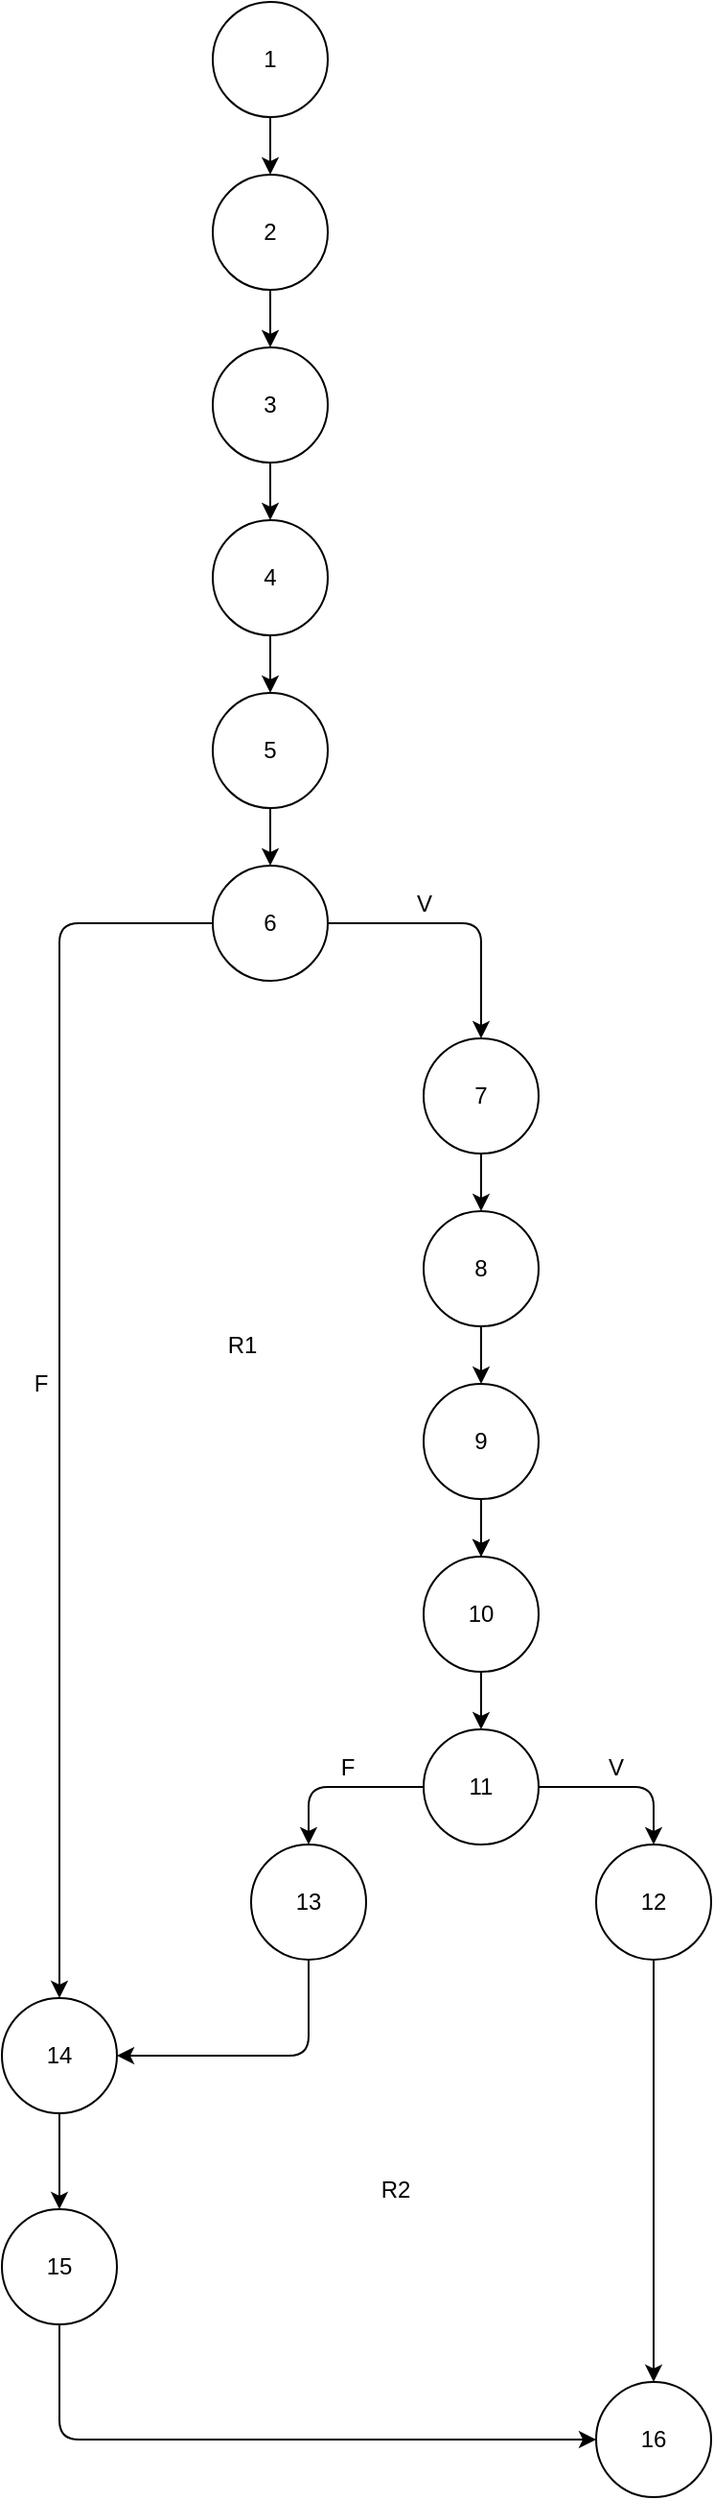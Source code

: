 <mxfile version="14.8.3" type="github">
  <diagram id="XE6sJf5T8uf_wFqPxUdU" name="Page-1">
    <mxGraphModel dx="1038" dy="587" grid="1" gridSize="10" guides="1" tooltips="1" connect="1" arrows="1" fold="1" page="1" pageScale="1" pageWidth="850" pageHeight="1100" math="0" shadow="0">
      <root>
        <mxCell id="0" />
        <mxCell id="1" parent="0" />
        <mxCell id="oRcW_YH9L-Gpv4BiR_Wo-1" value="1" style="ellipse;whiteSpace=wrap;html=1;aspect=fixed;" vertex="1" parent="1">
          <mxGeometry x="340" y="100" width="60" height="60" as="geometry" />
        </mxCell>
        <mxCell id="oRcW_YH9L-Gpv4BiR_Wo-2" value="2" style="ellipse;whiteSpace=wrap;html=1;aspect=fixed;" vertex="1" parent="1">
          <mxGeometry x="340" y="190" width="60" height="60" as="geometry" />
        </mxCell>
        <mxCell id="oRcW_YH9L-Gpv4BiR_Wo-9" value="3" style="ellipse;whiteSpace=wrap;html=1;aspect=fixed;" vertex="1" parent="1">
          <mxGeometry x="340" y="280" width="60" height="60" as="geometry" />
        </mxCell>
        <mxCell id="oRcW_YH9L-Gpv4BiR_Wo-10" value="4" style="ellipse;whiteSpace=wrap;html=1;aspect=fixed;" vertex="1" parent="1">
          <mxGeometry x="340" y="370" width="60" height="60" as="geometry" />
        </mxCell>
        <mxCell id="oRcW_YH9L-Gpv4BiR_Wo-11" value="" style="endArrow=classic;html=1;exitX=0.5;exitY=1;exitDx=0;exitDy=0;entryX=0.5;entryY=0;entryDx=0;entryDy=0;" edge="1" parent="1" source="oRcW_YH9L-Gpv4BiR_Wo-1" target="oRcW_YH9L-Gpv4BiR_Wo-2">
          <mxGeometry width="50" height="50" relative="1" as="geometry">
            <mxPoint x="300" y="230" as="sourcePoint" />
            <mxPoint x="350" y="180" as="targetPoint" />
          </mxGeometry>
        </mxCell>
        <mxCell id="oRcW_YH9L-Gpv4BiR_Wo-12" value="" style="endArrow=classic;html=1;exitX=0.5;exitY=1;exitDx=0;exitDy=0;entryX=0.5;entryY=0;entryDx=0;entryDy=0;" edge="1" parent="1" source="oRcW_YH9L-Gpv4BiR_Wo-2" target="oRcW_YH9L-Gpv4BiR_Wo-9">
          <mxGeometry width="50" height="50" relative="1" as="geometry">
            <mxPoint x="380" y="170" as="sourcePoint" />
            <mxPoint x="380" y="200" as="targetPoint" />
          </mxGeometry>
        </mxCell>
        <mxCell id="oRcW_YH9L-Gpv4BiR_Wo-13" value="" style="endArrow=classic;html=1;exitX=0.5;exitY=1;exitDx=0;exitDy=0;entryX=0.5;entryY=0;entryDx=0;entryDy=0;" edge="1" parent="1" source="oRcW_YH9L-Gpv4BiR_Wo-9" target="oRcW_YH9L-Gpv4BiR_Wo-10">
          <mxGeometry width="50" height="50" relative="1" as="geometry">
            <mxPoint x="380" y="260" as="sourcePoint" />
            <mxPoint x="380" y="290" as="targetPoint" />
          </mxGeometry>
        </mxCell>
        <mxCell id="oRcW_YH9L-Gpv4BiR_Wo-15" value="5" style="ellipse;whiteSpace=wrap;html=1;aspect=fixed;" vertex="1" parent="1">
          <mxGeometry x="340" y="460" width="60" height="60" as="geometry" />
        </mxCell>
        <mxCell id="oRcW_YH9L-Gpv4BiR_Wo-16" value="" style="endArrow=classic;html=1;exitX=0.5;exitY=1;exitDx=0;exitDy=0;entryX=0.5;entryY=0;entryDx=0;entryDy=0;" edge="1" parent="1" target="oRcW_YH9L-Gpv4BiR_Wo-15">
          <mxGeometry width="50" height="50" relative="1" as="geometry">
            <mxPoint x="370" y="430" as="sourcePoint" />
            <mxPoint x="380" y="380" as="targetPoint" />
          </mxGeometry>
        </mxCell>
        <mxCell id="oRcW_YH9L-Gpv4BiR_Wo-17" value="6" style="ellipse;whiteSpace=wrap;html=1;aspect=fixed;" vertex="1" parent="1">
          <mxGeometry x="340" y="550" width="60" height="60" as="geometry" />
        </mxCell>
        <mxCell id="oRcW_YH9L-Gpv4BiR_Wo-18" value="" style="endArrow=classic;html=1;exitX=0.5;exitY=1;exitDx=0;exitDy=0;entryX=0.5;entryY=0;entryDx=0;entryDy=0;" edge="1" parent="1" target="oRcW_YH9L-Gpv4BiR_Wo-17">
          <mxGeometry width="50" height="50" relative="1" as="geometry">
            <mxPoint x="370" y="520" as="sourcePoint" />
            <mxPoint x="380" y="470" as="targetPoint" />
          </mxGeometry>
        </mxCell>
        <mxCell id="oRcW_YH9L-Gpv4BiR_Wo-19" value="" style="endArrow=classic;html=1;exitX=0;exitY=0.5;exitDx=0;exitDy=0;entryX=0.5;entryY=0;entryDx=0;entryDy=0;" edge="1" parent="1" source="oRcW_YH9L-Gpv4BiR_Wo-17" target="oRcW_YH9L-Gpv4BiR_Wo-20">
          <mxGeometry width="50" height="50" relative="1" as="geometry">
            <mxPoint x="270" y="670" as="sourcePoint" />
            <mxPoint x="320" y="620" as="targetPoint" />
            <Array as="points">
              <mxPoint x="260" y="580" />
            </Array>
          </mxGeometry>
        </mxCell>
        <mxCell id="oRcW_YH9L-Gpv4BiR_Wo-20" value="14" style="ellipse;whiteSpace=wrap;html=1;aspect=fixed;" vertex="1" parent="1">
          <mxGeometry x="230" y="1140" width="60" height="60" as="geometry" />
        </mxCell>
        <mxCell id="oRcW_YH9L-Gpv4BiR_Wo-21" value="7" style="ellipse;whiteSpace=wrap;html=1;aspect=fixed;" vertex="1" parent="1">
          <mxGeometry x="450" y="640" width="60" height="60" as="geometry" />
        </mxCell>
        <mxCell id="oRcW_YH9L-Gpv4BiR_Wo-22" value="" style="endArrow=classic;html=1;exitX=1;exitY=0.5;exitDx=0;exitDy=0;entryX=0.5;entryY=0;entryDx=0;entryDy=0;" edge="1" parent="1" source="oRcW_YH9L-Gpv4BiR_Wo-17" target="oRcW_YH9L-Gpv4BiR_Wo-21">
          <mxGeometry width="50" height="50" relative="1" as="geometry">
            <mxPoint x="350" y="590" as="sourcePoint" />
            <mxPoint x="270" y="650" as="targetPoint" />
            <Array as="points">
              <mxPoint x="480" y="580" />
            </Array>
          </mxGeometry>
        </mxCell>
        <mxCell id="oRcW_YH9L-Gpv4BiR_Wo-23" value="8" style="ellipse;whiteSpace=wrap;html=1;aspect=fixed;" vertex="1" parent="1">
          <mxGeometry x="450" y="730" width="60" height="60" as="geometry" />
        </mxCell>
        <mxCell id="oRcW_YH9L-Gpv4BiR_Wo-24" value="" style="endArrow=classic;html=1;exitX=0.5;exitY=1;exitDx=0;exitDy=0;entryX=0.5;entryY=0;entryDx=0;entryDy=0;" edge="1" parent="1" source="oRcW_YH9L-Gpv4BiR_Wo-21" target="oRcW_YH9L-Gpv4BiR_Wo-23">
          <mxGeometry width="50" height="50" relative="1" as="geometry">
            <mxPoint x="380" y="530" as="sourcePoint" />
            <mxPoint x="380" y="560" as="targetPoint" />
          </mxGeometry>
        </mxCell>
        <mxCell id="oRcW_YH9L-Gpv4BiR_Wo-39" value="" style="edgeStyle=orthogonalEdgeStyle;rounded=0;orthogonalLoop=1;jettySize=auto;html=1;" edge="1" parent="1" source="oRcW_YH9L-Gpv4BiR_Wo-25" target="oRcW_YH9L-Gpv4BiR_Wo-27">
          <mxGeometry relative="1" as="geometry" />
        </mxCell>
        <mxCell id="oRcW_YH9L-Gpv4BiR_Wo-25" value="9" style="ellipse;whiteSpace=wrap;html=1;aspect=fixed;" vertex="1" parent="1">
          <mxGeometry x="450" y="820" width="60" height="60" as="geometry" />
        </mxCell>
        <mxCell id="oRcW_YH9L-Gpv4BiR_Wo-26" value="" style="endArrow=classic;html=1;exitX=0.5;exitY=1;exitDx=0;exitDy=0;entryX=0.5;entryY=0;entryDx=0;entryDy=0;" edge="1" parent="1" target="oRcW_YH9L-Gpv4BiR_Wo-25">
          <mxGeometry width="50" height="50" relative="1" as="geometry">
            <mxPoint x="480" y="790" as="sourcePoint" />
            <mxPoint x="380" y="650" as="targetPoint" />
          </mxGeometry>
        </mxCell>
        <mxCell id="oRcW_YH9L-Gpv4BiR_Wo-27" value="10" style="ellipse;whiteSpace=wrap;html=1;aspect=fixed;" vertex="1" parent="1">
          <mxGeometry x="450" y="910" width="60" height="60" as="geometry" />
        </mxCell>
        <mxCell id="oRcW_YH9L-Gpv4BiR_Wo-28" value="" style="endArrow=classic;html=1;exitX=0.5;exitY=1;exitDx=0;exitDy=0;entryX=0.5;entryY=0;entryDx=0;entryDy=0;" edge="1" parent="1" target="oRcW_YH9L-Gpv4BiR_Wo-27">
          <mxGeometry width="50" height="50" relative="1" as="geometry">
            <mxPoint x="480" y="880" as="sourcePoint" />
            <mxPoint x="380" y="740" as="targetPoint" />
          </mxGeometry>
        </mxCell>
        <mxCell id="oRcW_YH9L-Gpv4BiR_Wo-29" value="11" style="ellipse;whiteSpace=wrap;html=1;aspect=fixed;" vertex="1" parent="1">
          <mxGeometry x="450" y="1000" width="60" height="60" as="geometry" />
        </mxCell>
        <mxCell id="oRcW_YH9L-Gpv4BiR_Wo-30" value="" style="endArrow=classic;html=1;exitX=0.5;exitY=1;exitDx=0;exitDy=0;entryX=0.5;entryY=0;entryDx=0;entryDy=0;" edge="1" parent="1" target="oRcW_YH9L-Gpv4BiR_Wo-29" source="oRcW_YH9L-Gpv4BiR_Wo-27">
          <mxGeometry width="50" height="50" relative="1" as="geometry">
            <mxPoint x="480" y="980" as="sourcePoint" />
            <mxPoint x="380" y="840" as="targetPoint" />
          </mxGeometry>
        </mxCell>
        <mxCell id="oRcW_YH9L-Gpv4BiR_Wo-31" value="13" style="ellipse;whiteSpace=wrap;html=1;aspect=fixed;" vertex="1" parent="1">
          <mxGeometry x="360" y="1060" width="60" height="60" as="geometry" />
        </mxCell>
        <mxCell id="oRcW_YH9L-Gpv4BiR_Wo-32" value="" style="endArrow=classic;html=1;exitX=0;exitY=0.5;exitDx=0;exitDy=0;entryX=0.5;entryY=0;entryDx=0;entryDy=0;" edge="1" parent="1" source="oRcW_YH9L-Gpv4BiR_Wo-29" target="oRcW_YH9L-Gpv4BiR_Wo-31">
          <mxGeometry width="50" height="50" relative="1" as="geometry">
            <mxPoint x="370" y="1020" as="sourcePoint" />
            <mxPoint x="420" y="970" as="targetPoint" />
            <Array as="points">
              <mxPoint x="390" y="1030" />
            </Array>
          </mxGeometry>
        </mxCell>
        <mxCell id="oRcW_YH9L-Gpv4BiR_Wo-33" value="" style="endArrow=classic;html=1;exitX=0.5;exitY=1;exitDx=0;exitDy=0;entryX=1;entryY=0.5;entryDx=0;entryDy=0;" edge="1" parent="1" source="oRcW_YH9L-Gpv4BiR_Wo-31" target="oRcW_YH9L-Gpv4BiR_Wo-20">
          <mxGeometry width="50" height="50" relative="1" as="geometry">
            <mxPoint x="330" y="1060" as="sourcePoint" />
            <mxPoint x="380" y="1010" as="targetPoint" />
            <Array as="points">
              <mxPoint x="390" y="1170" />
            </Array>
          </mxGeometry>
        </mxCell>
        <mxCell id="oRcW_YH9L-Gpv4BiR_Wo-34" value="15" style="ellipse;whiteSpace=wrap;html=1;aspect=fixed;" vertex="1" parent="1">
          <mxGeometry x="230" y="1250" width="60" height="60" as="geometry" />
        </mxCell>
        <mxCell id="oRcW_YH9L-Gpv4BiR_Wo-35" value="" style="endArrow=classic;html=1;exitX=0.5;exitY=1;exitDx=0;exitDy=0;entryX=0.5;entryY=0;entryDx=0;entryDy=0;" edge="1" parent="1" source="oRcW_YH9L-Gpv4BiR_Wo-20" target="oRcW_YH9L-Gpv4BiR_Wo-34">
          <mxGeometry width="50" height="50" relative="1" as="geometry">
            <mxPoint x="220" y="1310" as="sourcePoint" />
            <mxPoint x="270" y="1260" as="targetPoint" />
          </mxGeometry>
        </mxCell>
        <mxCell id="oRcW_YH9L-Gpv4BiR_Wo-36" value="12" style="ellipse;whiteSpace=wrap;html=1;aspect=fixed;" vertex="1" parent="1">
          <mxGeometry x="540" y="1060" width="60" height="60" as="geometry" />
        </mxCell>
        <mxCell id="oRcW_YH9L-Gpv4BiR_Wo-37" value="" style="endArrow=classic;html=1;exitX=1;exitY=0.5;exitDx=0;exitDy=0;entryX=0.5;entryY=0;entryDx=0;entryDy=0;" edge="1" parent="1" target="oRcW_YH9L-Gpv4BiR_Wo-36" source="oRcW_YH9L-Gpv4BiR_Wo-29">
          <mxGeometry width="50" height="50" relative="1" as="geometry">
            <mxPoint x="630" y="1040" as="sourcePoint" />
            <mxPoint x="600" y="980" as="targetPoint" />
            <Array as="points">
              <mxPoint x="570" y="1030" />
            </Array>
          </mxGeometry>
        </mxCell>
        <mxCell id="oRcW_YH9L-Gpv4BiR_Wo-38" value="16" style="ellipse;whiteSpace=wrap;html=1;aspect=fixed;" vertex="1" parent="1">
          <mxGeometry x="540" y="1340" width="60" height="60" as="geometry" />
        </mxCell>
        <mxCell id="oRcW_YH9L-Gpv4BiR_Wo-40" value="" style="endArrow=classic;html=1;exitX=0.5;exitY=1;exitDx=0;exitDy=0;entryX=0.5;entryY=0;entryDx=0;entryDy=0;" edge="1" parent="1" source="oRcW_YH9L-Gpv4BiR_Wo-36" target="oRcW_YH9L-Gpv4BiR_Wo-38">
          <mxGeometry width="50" height="50" relative="1" as="geometry">
            <mxPoint x="490" y="980" as="sourcePoint" />
            <mxPoint x="490" y="1010" as="targetPoint" />
          </mxGeometry>
        </mxCell>
        <mxCell id="oRcW_YH9L-Gpv4BiR_Wo-41" value="" style="endArrow=classic;html=1;exitX=0.5;exitY=1;exitDx=0;exitDy=0;entryX=0;entryY=0.5;entryDx=0;entryDy=0;" edge="1" parent="1" source="oRcW_YH9L-Gpv4BiR_Wo-34" target="oRcW_YH9L-Gpv4BiR_Wo-38">
          <mxGeometry width="50" height="50" relative="1" as="geometry">
            <mxPoint x="390" y="1260" as="sourcePoint" />
            <mxPoint x="440" y="1210" as="targetPoint" />
            <Array as="points">
              <mxPoint x="260" y="1370" />
            </Array>
          </mxGeometry>
        </mxCell>
        <mxCell id="oRcW_YH9L-Gpv4BiR_Wo-42" value="R2" style="text;html=1;align=center;verticalAlign=middle;resizable=0;points=[];autosize=1;strokeColor=none;" vertex="1" parent="1">
          <mxGeometry x="420" y="1230" width="30" height="20" as="geometry" />
        </mxCell>
        <mxCell id="oRcW_YH9L-Gpv4BiR_Wo-43" value="R1" style="text;html=1;align=center;verticalAlign=middle;resizable=0;points=[];autosize=1;strokeColor=none;" vertex="1" parent="1">
          <mxGeometry x="340" y="790" width="30" height="20" as="geometry" />
        </mxCell>
        <mxCell id="oRcW_YH9L-Gpv4BiR_Wo-45" value="F" style="text;html=1;align=center;verticalAlign=middle;resizable=0;points=[];autosize=1;strokeColor=none;" vertex="1" parent="1">
          <mxGeometry x="400" y="1010" width="20" height="20" as="geometry" />
        </mxCell>
        <mxCell id="oRcW_YH9L-Gpv4BiR_Wo-46" value="V" style="text;html=1;align=center;verticalAlign=middle;resizable=0;points=[];autosize=1;strokeColor=none;" vertex="1" parent="1">
          <mxGeometry x="540" y="1010" width="20" height="20" as="geometry" />
        </mxCell>
        <mxCell id="oRcW_YH9L-Gpv4BiR_Wo-47" value="V" style="text;html=1;align=center;verticalAlign=middle;resizable=0;points=[];autosize=1;strokeColor=none;" vertex="1" parent="1">
          <mxGeometry x="440" y="560" width="20" height="20" as="geometry" />
        </mxCell>
        <mxCell id="oRcW_YH9L-Gpv4BiR_Wo-48" value="F" style="text;html=1;align=center;verticalAlign=middle;resizable=0;points=[];autosize=1;strokeColor=none;" vertex="1" parent="1">
          <mxGeometry x="240" y="810" width="20" height="20" as="geometry" />
        </mxCell>
      </root>
    </mxGraphModel>
  </diagram>
</mxfile>
